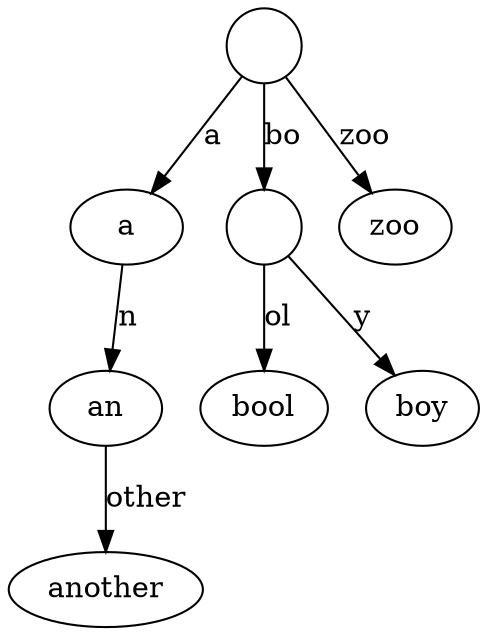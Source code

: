 digraph G{
    margin=0;
	node[shape=circle]
	t[label=""];
	ta[label="a", shape=ellipse];
	tan[label=""];
	tan[label="an", shape=ellipse];
	tanother[label="another", shape=ellipse];
	tan->tanother[label="other"]
	ta->tan[label="n"]
	t->ta[label="a"]
	tbo[label=""];
	tbool[label="bool", shape=ellipse];
	tbo->tbool[label="ol"]
	tboy[label="boy", shape=ellipse];
	tbo->tboy[label="y"]
	t->tbo[label="bo"]
	tzoo[label="zoo", shape=ellipse];
	t->tzoo[label="zoo"]
}

